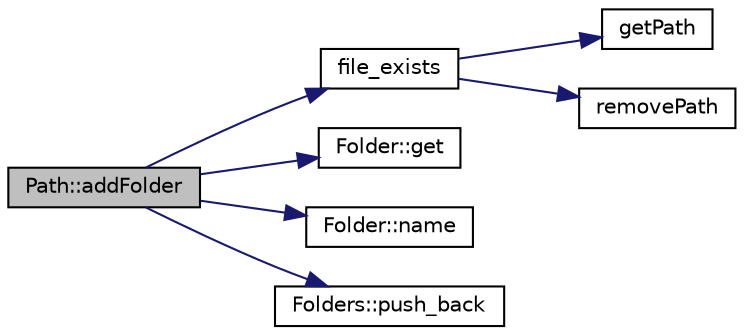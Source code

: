 digraph "Path::addFolder"
{
 // LATEX_PDF_SIZE
  edge [fontname="Helvetica",fontsize="10",labelfontname="Helvetica",labelfontsize="10"];
  node [fontname="Helvetica",fontsize="10",shape=record];
  rankdir="LR";
  Node1 [label="Path::addFolder",height=0.2,width=0.4,color="black", fillcolor="grey75", style="filled", fontcolor="black",tooltip=" "];
  Node1 -> Node2 [color="midnightblue",fontsize="10",style="solid",fontname="Helvetica"];
  Node2 [label="file_exists",height=0.2,width=0.4,color="black", fillcolor="white", style="filled",URL="$files__functions_8hpp.html#a6d165da5cc41e5429a9c03c6a6c68d96",tooltip=" "];
  Node2 -> Node3 [color="midnightblue",fontsize="10",style="solid",fontname="Helvetica"];
  Node3 [label="getPath",height=0.2,width=0.4,color="black", fillcolor="white", style="filled",URL="$files__functions_8hpp.html#ab1e262f27aaad28944f29cd2bbde417f",tooltip=" "];
  Node2 -> Node4 [color="midnightblue",fontsize="10",style="solid",fontname="Helvetica"];
  Node4 [label="removePath",height=0.2,width=0.4,color="black", fillcolor="white", style="filled",URL="$files__functions_8hpp.html#ad3a78346393c83676348f6bad34b8ce2",tooltip=" "];
  Node1 -> Node5 [color="midnightblue",fontsize="10",style="solid",fontname="Helvetica"];
  Node5 [label="Folder::get",height=0.2,width=0.4,color="black", fillcolor="white", style="filled",URL="$class_folder.html#a71aba0f5181775b9ed38163de1c89c0b",tooltip=" "];
  Node1 -> Node6 [color="midnightblue",fontsize="10",style="solid",fontname="Helvetica"];
  Node6 [label="Folder::name",height=0.2,width=0.4,color="black", fillcolor="white", style="filled",URL="$class_folder.html#a6aa1e1ebddb2cf4198b76f17f3aa022f",tooltip=" "];
  Node1 -> Node7 [color="midnightblue",fontsize="10",style="solid",fontname="Helvetica"];
  Node7 [label="Folders::push_back",height=0.2,width=0.4,color="black", fillcolor="white", style="filled",URL="$class_folders.html#ab7471e5d0263ec69f2c87f184c004395",tooltip=" "];
}
